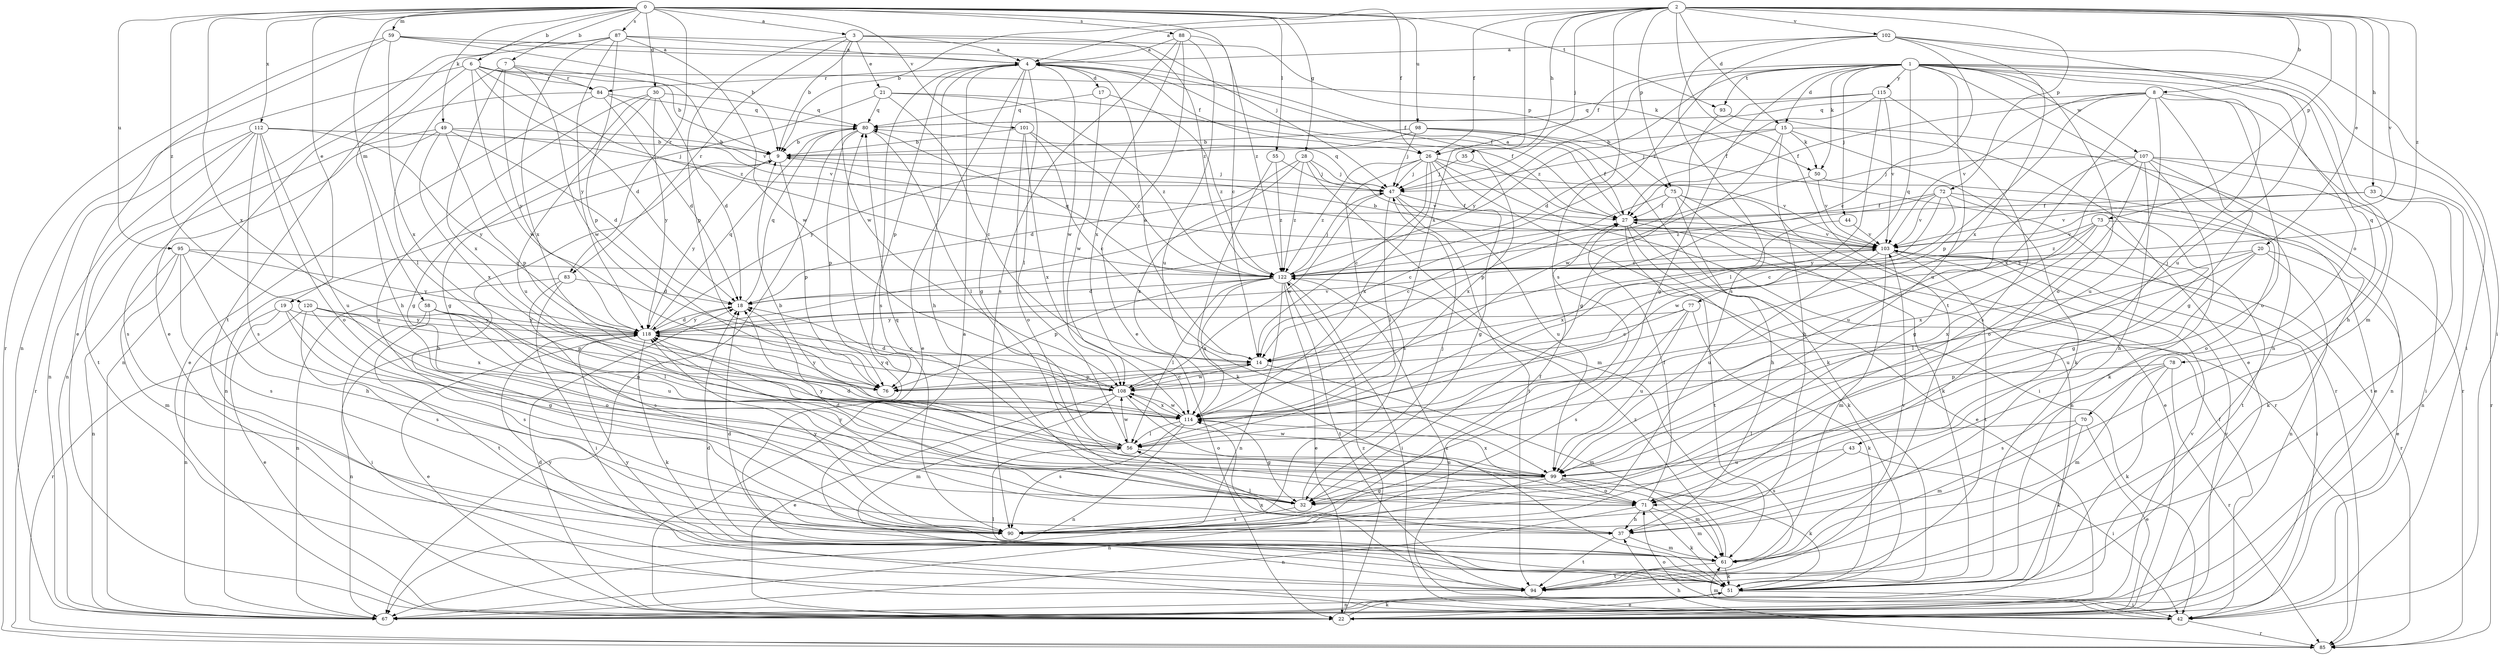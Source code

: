 strict digraph  {
0;
1;
2;
3;
4;
6;
7;
8;
9;
14;
15;
17;
18;
19;
20;
21;
22;
26;
27;
28;
30;
32;
33;
35;
37;
42;
43;
44;
47;
49;
50;
51;
55;
56;
58;
59;
61;
67;
70;
71;
72;
73;
75;
76;
77;
78;
80;
83;
84;
85;
87;
88;
90;
93;
94;
95;
98;
99;
101;
102;
103;
107;
108;
112;
114;
115;
118;
120;
122;
0 -> 3  [label=a];
0 -> 6  [label=b];
0 -> 7  [label=b];
0 -> 14  [label=c];
0 -> 19  [label=e];
0 -> 26  [label=f];
0 -> 28  [label=g];
0 -> 30  [label=g];
0 -> 49  [label=k];
0 -> 55  [label=l];
0 -> 58  [label=m];
0 -> 59  [label=m];
0 -> 83  [label=r];
0 -> 87  [label=s];
0 -> 88  [label=s];
0 -> 93  [label=t];
0 -> 95  [label=u];
0 -> 98  [label=u];
0 -> 101  [label=v];
0 -> 112  [label=x];
0 -> 114  [label=x];
0 -> 120  [label=z];
1 -> 15  [label=d];
1 -> 26  [label=f];
1 -> 32  [label=g];
1 -> 42  [label=i];
1 -> 43  [label=j];
1 -> 44  [label=j];
1 -> 50  [label=k];
1 -> 61  [label=m];
1 -> 67  [label=n];
1 -> 70  [label=o];
1 -> 71  [label=o];
1 -> 77  [label=q];
1 -> 78  [label=q];
1 -> 93  [label=t];
1 -> 99  [label=u];
1 -> 107  [label=w];
1 -> 115  [label=y];
1 -> 118  [label=y];
1 -> 122  [label=z];
2 -> 4  [label=a];
2 -> 8  [label=b];
2 -> 9  [label=b];
2 -> 15  [label=d];
2 -> 20  [label=e];
2 -> 26  [label=f];
2 -> 33  [label=h];
2 -> 35  [label=h];
2 -> 47  [label=j];
2 -> 72  [label=p];
2 -> 73  [label=p];
2 -> 75  [label=p];
2 -> 90  [label=s];
2 -> 94  [label=t];
2 -> 102  [label=v];
2 -> 103  [label=v];
2 -> 114  [label=x];
2 -> 122  [label=z];
3 -> 4  [label=a];
3 -> 9  [label=b];
3 -> 21  [label=e];
3 -> 75  [label=p];
3 -> 76  [label=p];
3 -> 83  [label=r];
3 -> 108  [label=w];
3 -> 122  [label=z];
4 -> 17  [label=d];
4 -> 22  [label=e];
4 -> 26  [label=f];
4 -> 27  [label=f];
4 -> 32  [label=g];
4 -> 37  [label=h];
4 -> 56  [label=l];
4 -> 76  [label=p];
4 -> 84  [label=r];
4 -> 90  [label=s];
4 -> 108  [label=w];
6 -> 9  [label=b];
6 -> 18  [label=d];
6 -> 37  [label=h];
6 -> 50  [label=k];
6 -> 67  [label=n];
6 -> 84  [label=r];
6 -> 108  [label=w];
6 -> 122  [label=z];
7 -> 56  [label=l];
7 -> 84  [label=r];
7 -> 103  [label=v];
7 -> 108  [label=w];
7 -> 114  [label=x];
7 -> 118  [label=y];
8 -> 27  [label=f];
8 -> 32  [label=g];
8 -> 37  [label=h];
8 -> 71  [label=o];
8 -> 76  [label=p];
8 -> 80  [label=q];
8 -> 99  [label=u];
8 -> 103  [label=v];
8 -> 114  [label=x];
9 -> 47  [label=j];
9 -> 67  [label=n];
9 -> 76  [label=p];
9 -> 118  [label=y];
14 -> 4  [label=a];
14 -> 61  [label=m];
14 -> 76  [label=p];
14 -> 108  [label=w];
15 -> 9  [label=b];
15 -> 37  [label=h];
15 -> 47  [label=j];
15 -> 50  [label=k];
15 -> 51  [label=k];
15 -> 85  [label=r];
15 -> 108  [label=w];
17 -> 80  [label=q];
17 -> 108  [label=w];
17 -> 122  [label=z];
18 -> 80  [label=q];
18 -> 118  [label=y];
19 -> 22  [label=e];
19 -> 67  [label=n];
19 -> 71  [label=o];
19 -> 90  [label=s];
19 -> 118  [label=y];
20 -> 22  [label=e];
20 -> 56  [label=l];
20 -> 67  [label=n];
20 -> 99  [label=u];
20 -> 114  [label=x];
20 -> 122  [label=z];
21 -> 14  [label=c];
21 -> 27  [label=f];
21 -> 32  [label=g];
21 -> 80  [label=q];
21 -> 122  [label=z];
22 -> 18  [label=d];
22 -> 51  [label=k];
22 -> 103  [label=v];
22 -> 122  [label=z];
26 -> 14  [label=c];
26 -> 32  [label=g];
26 -> 42  [label=i];
26 -> 47  [label=j];
26 -> 85  [label=r];
26 -> 90  [label=s];
26 -> 103  [label=v];
26 -> 114  [label=x];
26 -> 122  [label=z];
27 -> 4  [label=a];
27 -> 14  [label=c];
27 -> 22  [label=e];
27 -> 51  [label=k];
27 -> 94  [label=t];
27 -> 103  [label=v];
28 -> 18  [label=d];
28 -> 47  [label=j];
28 -> 61  [label=m];
28 -> 103  [label=v];
28 -> 114  [label=x];
28 -> 122  [label=z];
30 -> 18  [label=d];
30 -> 32  [label=g];
30 -> 80  [label=q];
30 -> 90  [label=s];
30 -> 99  [label=u];
30 -> 118  [label=y];
32 -> 18  [label=d];
32 -> 47  [label=j];
32 -> 90  [label=s];
32 -> 118  [label=y];
33 -> 27  [label=f];
33 -> 67  [label=n];
33 -> 94  [label=t];
33 -> 103  [label=v];
35 -> 47  [label=j];
35 -> 114  [label=x];
37 -> 56  [label=l];
37 -> 61  [label=m];
37 -> 94  [label=t];
42 -> 27  [label=f];
42 -> 61  [label=m];
42 -> 71  [label=o];
42 -> 85  [label=r];
42 -> 122  [label=z];
43 -> 42  [label=i];
43 -> 90  [label=s];
43 -> 99  [label=u];
44 -> 103  [label=v];
44 -> 114  [label=x];
47 -> 27  [label=f];
47 -> 56  [label=l];
47 -> 80  [label=q];
47 -> 94  [label=t];
47 -> 99  [label=u];
47 -> 108  [label=w];
49 -> 9  [label=b];
49 -> 18  [label=d];
49 -> 47  [label=j];
49 -> 67  [label=n];
49 -> 76  [label=p];
49 -> 90  [label=s];
49 -> 114  [label=x];
50 -> 22  [label=e];
50 -> 76  [label=p];
50 -> 103  [label=v];
51 -> 4  [label=a];
51 -> 18  [label=d];
51 -> 22  [label=e];
51 -> 42  [label=i];
51 -> 56  [label=l];
51 -> 67  [label=n];
51 -> 80  [label=q];
51 -> 118  [label=y];
55 -> 47  [label=j];
55 -> 51  [label=k];
55 -> 122  [label=z];
56 -> 9  [label=b];
56 -> 99  [label=u];
56 -> 108  [label=w];
56 -> 118  [label=y];
58 -> 42  [label=i];
58 -> 56  [label=l];
58 -> 94  [label=t];
58 -> 99  [label=u];
58 -> 118  [label=y];
59 -> 4  [label=a];
59 -> 9  [label=b];
59 -> 22  [label=e];
59 -> 27  [label=f];
59 -> 85  [label=r];
59 -> 114  [label=x];
61 -> 18  [label=d];
61 -> 51  [label=k];
61 -> 94  [label=t];
61 -> 103  [label=v];
61 -> 122  [label=z];
67 -> 103  [label=v];
70 -> 22  [label=e];
70 -> 51  [label=k];
70 -> 56  [label=l];
70 -> 61  [label=m];
71 -> 27  [label=f];
71 -> 37  [label=h];
71 -> 51  [label=k];
71 -> 61  [label=m];
71 -> 67  [label=n];
71 -> 80  [label=q];
72 -> 14  [label=c];
72 -> 27  [label=f];
72 -> 32  [label=g];
72 -> 71  [label=o];
72 -> 103  [label=v];
72 -> 118  [label=y];
72 -> 122  [label=z];
73 -> 51  [label=k];
73 -> 94  [label=t];
73 -> 103  [label=v];
73 -> 108  [label=w];
73 -> 114  [label=x];
73 -> 122  [label=z];
75 -> 14  [label=c];
75 -> 22  [label=e];
75 -> 27  [label=f];
75 -> 37  [label=h];
75 -> 51  [label=k];
75 -> 67  [label=n];
76 -> 118  [label=y];
77 -> 14  [label=c];
77 -> 51  [label=k];
77 -> 90  [label=s];
77 -> 99  [label=u];
77 -> 118  [label=y];
78 -> 51  [label=k];
78 -> 61  [label=m];
78 -> 76  [label=p];
78 -> 85  [label=r];
78 -> 90  [label=s];
80 -> 9  [label=b];
80 -> 56  [label=l];
80 -> 67  [label=n];
80 -> 76  [label=p];
83 -> 18  [label=d];
83 -> 42  [label=i];
83 -> 67  [label=n];
83 -> 90  [label=s];
84 -> 18  [label=d];
84 -> 22  [label=e];
84 -> 67  [label=n];
84 -> 80  [label=q];
84 -> 103  [label=v];
85 -> 37  [label=h];
87 -> 4  [label=a];
87 -> 22  [label=e];
87 -> 47  [label=j];
87 -> 76  [label=p];
87 -> 94  [label=t];
87 -> 108  [label=w];
87 -> 114  [label=x];
87 -> 118  [label=y];
88 -> 4  [label=a];
88 -> 22  [label=e];
88 -> 90  [label=s];
88 -> 99  [label=u];
88 -> 114  [label=x];
88 -> 122  [label=z];
90 -> 9  [label=b];
90 -> 27  [label=f];
90 -> 118  [label=y];
93 -> 22  [label=e];
93 -> 32  [label=g];
94 -> 114  [label=x];
94 -> 118  [label=y];
95 -> 37  [label=h];
95 -> 61  [label=m];
95 -> 67  [label=n];
95 -> 90  [label=s];
95 -> 118  [label=y];
95 -> 122  [label=z];
98 -> 9  [label=b];
98 -> 27  [label=f];
98 -> 47  [label=j];
98 -> 51  [label=k];
98 -> 85  [label=r];
98 -> 118  [label=y];
99 -> 18  [label=d];
99 -> 32  [label=g];
99 -> 51  [label=k];
99 -> 61  [label=m];
99 -> 67  [label=n];
99 -> 71  [label=o];
99 -> 108  [label=w];
99 -> 114  [label=x];
101 -> 9  [label=b];
101 -> 14  [label=c];
101 -> 71  [label=o];
101 -> 114  [label=x];
101 -> 122  [label=z];
102 -> 4  [label=a];
102 -> 14  [label=c];
102 -> 42  [label=i];
102 -> 90  [label=s];
102 -> 99  [label=u];
102 -> 114  [label=x];
102 -> 122  [label=z];
103 -> 9  [label=b];
103 -> 42  [label=i];
103 -> 61  [label=m];
103 -> 85  [label=r];
103 -> 94  [label=t];
103 -> 99  [label=u];
103 -> 122  [label=z];
107 -> 32  [label=g];
107 -> 37  [label=h];
107 -> 42  [label=i];
107 -> 47  [label=j];
107 -> 51  [label=k];
107 -> 67  [label=n];
107 -> 71  [label=o];
107 -> 85  [label=r];
107 -> 99  [label=u];
108 -> 14  [label=c];
108 -> 18  [label=d];
108 -> 22  [label=e];
108 -> 61  [label=m];
108 -> 71  [label=o];
108 -> 114  [label=x];
108 -> 118  [label=y];
112 -> 9  [label=b];
112 -> 67  [label=n];
112 -> 71  [label=o];
112 -> 85  [label=r];
112 -> 90  [label=s];
112 -> 94  [label=t];
112 -> 99  [label=u];
112 -> 118  [label=y];
114 -> 32  [label=g];
114 -> 56  [label=l];
114 -> 67  [label=n];
114 -> 90  [label=s];
114 -> 108  [label=w];
115 -> 18  [label=d];
115 -> 27  [label=f];
115 -> 56  [label=l];
115 -> 80  [label=q];
115 -> 90  [label=s];
115 -> 103  [label=v];
118 -> 14  [label=c];
118 -> 18  [label=d];
118 -> 22  [label=e];
118 -> 51  [label=k];
118 -> 67  [label=n];
118 -> 80  [label=q];
118 -> 103  [label=v];
120 -> 32  [label=g];
120 -> 76  [label=p];
120 -> 85  [label=r];
120 -> 90  [label=s];
120 -> 114  [label=x];
120 -> 118  [label=y];
122 -> 18  [label=d];
122 -> 22  [label=e];
122 -> 42  [label=i];
122 -> 47  [label=j];
122 -> 56  [label=l];
122 -> 67  [label=n];
122 -> 76  [label=p];
122 -> 80  [label=q];
122 -> 94  [label=t];
122 -> 114  [label=x];
}

